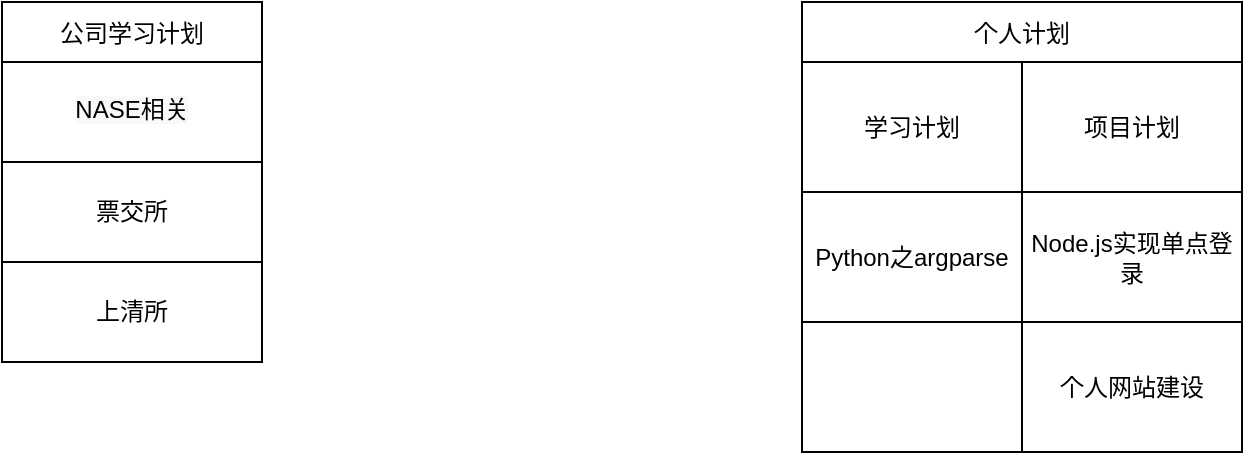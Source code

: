 <mxfile version="20.3.0" type="github" pages="3">
  <diagram id="Jw9HLEhtM-H6NixcfuZA" name="总览">
    <mxGraphModel dx="1038" dy="579" grid="1" gridSize="10" guides="1" tooltips="1" connect="1" arrows="1" fold="1" page="1" pageScale="1" pageWidth="827" pageHeight="1169" math="0" shadow="0">
      <root>
        <mxCell id="0" />
        <mxCell id="1" parent="0" />
        <mxCell id="-Q4PbEb4LlJR933DUh8T-6" value="公司学习计划" style="shape=table;startSize=30;container=1;collapsible=0;childLayout=tableLayout;" vertex="1" parent="1">
          <mxGeometry x="100" y="80" width="130" height="180" as="geometry" />
        </mxCell>
        <mxCell id="-Q4PbEb4LlJR933DUh8T-7" value="" style="shape=tableRow;horizontal=0;startSize=0;swimlaneHead=0;swimlaneBody=0;top=0;left=0;bottom=0;right=0;collapsible=0;dropTarget=0;fillColor=none;points=[[0,0.5],[1,0.5]];portConstraint=eastwest;" vertex="1" parent="-Q4PbEb4LlJR933DUh8T-6">
          <mxGeometry y="30" width="130" height="50" as="geometry" />
        </mxCell>
        <mxCell id="-Q4PbEb4LlJR933DUh8T-8" value="&#xa;&lt;span style=&quot;color: rgb(0, 0, 0); font-family: Helvetica; font-size: 12px; font-style: normal; font-variant-ligatures: normal; font-variant-caps: normal; font-weight: 400; letter-spacing: normal; orphans: 2; text-align: center; text-indent: 0px; text-transform: none; widows: 2; word-spacing: 0px; -webkit-text-stroke-width: 0px; background-color: rgb(248, 249, 250); text-decoration-thickness: initial; text-decoration-style: initial; text-decoration-color: initial; float: none; display: inline !important;&quot;&gt;NASE相关&lt;/span&gt;&#xa;&#xa;" style="shape=partialRectangle;html=1;whiteSpace=wrap;connectable=0;overflow=hidden;fillColor=none;top=0;left=0;bottom=0;right=0;pointerEvents=1;" vertex="1" parent="-Q4PbEb4LlJR933DUh8T-7">
          <mxGeometry width="130" height="50" as="geometry">
            <mxRectangle width="130" height="50" as="alternateBounds" />
          </mxGeometry>
        </mxCell>
        <mxCell id="pl5yGFILm9noBI1Rg3r3-1" style="shape=tableRow;horizontal=0;startSize=0;swimlaneHead=0;swimlaneBody=0;top=0;left=0;bottom=0;right=0;collapsible=0;dropTarget=0;fillColor=none;points=[[0,0.5],[1,0.5]];portConstraint=eastwest;" vertex="1" parent="-Q4PbEb4LlJR933DUh8T-6">
          <mxGeometry y="80" width="130" height="50" as="geometry" />
        </mxCell>
        <mxCell id="pl5yGFILm9noBI1Rg3r3-2" value="票交所" style="shape=partialRectangle;html=1;whiteSpace=wrap;connectable=0;overflow=hidden;fillColor=none;top=0;left=0;bottom=0;right=0;pointerEvents=1;" vertex="1" parent="pl5yGFILm9noBI1Rg3r3-1">
          <mxGeometry width="130" height="50" as="geometry">
            <mxRectangle width="130" height="50" as="alternateBounds" />
          </mxGeometry>
        </mxCell>
        <mxCell id="pl5yGFILm9noBI1Rg3r3-3" style="shape=tableRow;horizontal=0;startSize=0;swimlaneHead=0;swimlaneBody=0;top=0;left=0;bottom=0;right=0;collapsible=0;dropTarget=0;fillColor=none;points=[[0,0.5],[1,0.5]];portConstraint=eastwest;" vertex="1" parent="-Q4PbEb4LlJR933DUh8T-6">
          <mxGeometry y="130" width="130" height="50" as="geometry" />
        </mxCell>
        <mxCell id="pl5yGFILm9noBI1Rg3r3-4" value="上清所" style="shape=partialRectangle;html=1;whiteSpace=wrap;connectable=0;overflow=hidden;fillColor=none;top=0;left=0;bottom=0;right=0;pointerEvents=1;" vertex="1" parent="pl5yGFILm9noBI1Rg3r3-3">
          <mxGeometry width="130" height="50" as="geometry">
            <mxRectangle width="130" height="50" as="alternateBounds" />
          </mxGeometry>
        </mxCell>
        <mxCell id="-Q4PbEb4LlJR933DUh8T-9" value="个人计划" style="shape=table;startSize=30;container=1;collapsible=0;childLayout=tableLayout;" vertex="1" parent="1">
          <mxGeometry x="500" y="80" width="220" height="225" as="geometry" />
        </mxCell>
        <mxCell id="-Q4PbEb4LlJR933DUh8T-10" value="" style="shape=tableRow;horizontal=0;startSize=0;swimlaneHead=0;swimlaneBody=0;top=0;left=0;bottom=0;right=0;collapsible=0;dropTarget=0;fillColor=none;points=[[0,0.5],[1,0.5]];portConstraint=eastwest;" vertex="1" parent="-Q4PbEb4LlJR933DUh8T-9">
          <mxGeometry y="30" width="220" height="65" as="geometry" />
        </mxCell>
        <mxCell id="-Q4PbEb4LlJR933DUh8T-11" value="学习计划" style="shape=partialRectangle;html=1;whiteSpace=wrap;connectable=0;overflow=hidden;fillColor=none;top=0;left=0;bottom=0;right=0;pointerEvents=1;" vertex="1" parent="-Q4PbEb4LlJR933DUh8T-10">
          <mxGeometry width="110" height="65" as="geometry">
            <mxRectangle width="110" height="65" as="alternateBounds" />
          </mxGeometry>
        </mxCell>
        <mxCell id="-Q4PbEb4LlJR933DUh8T-12" value="项目计划" style="shape=partialRectangle;html=1;whiteSpace=wrap;connectable=0;overflow=hidden;fillColor=none;top=0;left=0;bottom=0;right=0;pointerEvents=1;" vertex="1" parent="-Q4PbEb4LlJR933DUh8T-10">
          <mxGeometry x="110" width="110" height="65" as="geometry">
            <mxRectangle width="110" height="65" as="alternateBounds" />
          </mxGeometry>
        </mxCell>
        <mxCell id="-Q4PbEb4LlJR933DUh8T-13" value="" style="shape=tableRow;horizontal=0;startSize=0;swimlaneHead=0;swimlaneBody=0;top=0;left=0;bottom=0;right=0;collapsible=0;dropTarget=0;fillColor=none;points=[[0,0.5],[1,0.5]];portConstraint=eastwest;" vertex="1" parent="-Q4PbEb4LlJR933DUh8T-9">
          <mxGeometry y="95" width="220" height="65" as="geometry" />
        </mxCell>
        <mxCell id="-Q4PbEb4LlJR933DUh8T-14" value="Python之argparse" style="shape=partialRectangle;html=1;whiteSpace=wrap;connectable=0;overflow=hidden;fillColor=none;top=0;left=0;bottom=0;right=0;pointerEvents=1;" vertex="1" parent="-Q4PbEb4LlJR933DUh8T-13">
          <mxGeometry width="110" height="65" as="geometry">
            <mxRectangle width="110" height="65" as="alternateBounds" />
          </mxGeometry>
        </mxCell>
        <mxCell id="-Q4PbEb4LlJR933DUh8T-15" value="Node.js实现单点登录" style="shape=partialRectangle;html=1;whiteSpace=wrap;connectable=0;overflow=hidden;fillColor=none;top=0;left=0;bottom=0;right=0;pointerEvents=1;" vertex="1" parent="-Q4PbEb4LlJR933DUh8T-13">
          <mxGeometry x="110" width="110" height="65" as="geometry">
            <mxRectangle width="110" height="65" as="alternateBounds" />
          </mxGeometry>
        </mxCell>
        <mxCell id="-Q4PbEb4LlJR933DUh8T-16" style="shape=tableRow;horizontal=0;startSize=0;swimlaneHead=0;swimlaneBody=0;top=0;left=0;bottom=0;right=0;collapsible=0;dropTarget=0;fillColor=none;points=[[0,0.5],[1,0.5]];portConstraint=eastwest;" vertex="1" parent="-Q4PbEb4LlJR933DUh8T-9">
          <mxGeometry y="160" width="220" height="65" as="geometry" />
        </mxCell>
        <mxCell id="-Q4PbEb4LlJR933DUh8T-17" style="shape=partialRectangle;html=1;whiteSpace=wrap;connectable=0;overflow=hidden;fillColor=none;top=0;left=0;bottom=0;right=0;pointerEvents=1;" vertex="1" parent="-Q4PbEb4LlJR933DUh8T-16">
          <mxGeometry width="110" height="65" as="geometry">
            <mxRectangle width="110" height="65" as="alternateBounds" />
          </mxGeometry>
        </mxCell>
        <mxCell id="-Q4PbEb4LlJR933DUh8T-18" value="个人网站建设" style="shape=partialRectangle;html=1;whiteSpace=wrap;connectable=0;overflow=hidden;fillColor=none;top=0;left=0;bottom=0;right=0;pointerEvents=1;" vertex="1" parent="-Q4PbEb4LlJR933DUh8T-16">
          <mxGeometry x="110" width="110" height="65" as="geometry">
            <mxRectangle width="110" height="65" as="alternateBounds" />
          </mxGeometry>
        </mxCell>
      </root>
    </mxGraphModel>
  </diagram>
  <diagram id="SnZzHuHroEWOHU5pDWOy" name="NASE相关">
    <mxGraphModel dx="1038" dy="579" grid="1" gridSize="10" guides="1" tooltips="1" connect="1" arrows="1" fold="1" page="1" pageScale="1" pageWidth="827" pageHeight="1169" math="0" shadow="0">
      <root>
        <mxCell id="0" />
        <mxCell id="1" parent="0" />
        <mxCell id="3Q0mUgDl-Ia8Ntp3xX22-26" value="NASE学习计划" style="shape=table;startSize=30;container=1;collapsible=0;childLayout=tableLayout;" vertex="1" parent="1">
          <mxGeometry x="210" y="30" width="360" height="210" as="geometry" />
        </mxCell>
        <mxCell id="3Q0mUgDl-Ia8Ntp3xX22-27" value="" style="shape=tableRow;horizontal=0;startSize=0;swimlaneHead=0;swimlaneBody=0;top=0;left=0;bottom=0;right=0;collapsible=0;dropTarget=0;fillColor=none;points=[[0,0.5],[1,0.5]];portConstraint=eastwest;" vertex="1" parent="3Q0mUgDl-Ia8Ntp3xX22-26">
          <mxGeometry y="30" width="360" height="30" as="geometry" />
        </mxCell>
        <mxCell id="3Q0mUgDl-Ia8Ntp3xX22-33" value="知识点列表" style="shape=partialRectangle;html=1;whiteSpace=wrap;connectable=0;overflow=hidden;fillColor=none;top=0;left=0;bottom=0;right=0;pointerEvents=1;" vertex="1" parent="3Q0mUgDl-Ia8Ntp3xX22-27">
          <mxGeometry width="120" height="30" as="geometry">
            <mxRectangle width="120" height="30" as="alternateBounds" />
          </mxGeometry>
        </mxCell>
        <mxCell id="3Q0mUgDl-Ia8Ntp3xX22-28" value="完成情况" style="shape=partialRectangle;html=1;whiteSpace=wrap;connectable=0;overflow=hidden;fillColor=none;top=0;left=0;bottom=0;right=0;pointerEvents=1;" vertex="1" parent="3Q0mUgDl-Ia8Ntp3xX22-27">
          <mxGeometry x="120" width="120" height="30" as="geometry">
            <mxRectangle width="120" height="30" as="alternateBounds" />
          </mxGeometry>
        </mxCell>
        <mxCell id="3Q0mUgDl-Ia8Ntp3xX22-29" value="备注" style="shape=partialRectangle;html=1;whiteSpace=wrap;connectable=0;overflow=hidden;fillColor=none;top=0;left=0;bottom=0;right=0;pointerEvents=1;" vertex="1" parent="3Q0mUgDl-Ia8Ntp3xX22-27">
          <mxGeometry x="240" width="120" height="30" as="geometry">
            <mxRectangle width="120" height="30" as="alternateBounds" />
          </mxGeometry>
        </mxCell>
        <mxCell id="3Q0mUgDl-Ia8Ntp3xX22-30" value="" style="shape=tableRow;horizontal=0;startSize=0;swimlaneHead=0;swimlaneBody=0;top=0;left=0;bottom=0;right=0;collapsible=0;dropTarget=0;fillColor=none;points=[[0,0.5],[1,0.5]];portConstraint=eastwest;" vertex="1" parent="3Q0mUgDl-Ia8Ntp3xX22-26">
          <mxGeometry y="60" width="360" height="75" as="geometry" />
        </mxCell>
        <mxCell id="3Q0mUgDl-Ia8Ntp3xX22-34" value="白皮书" style="shape=partialRectangle;html=1;whiteSpace=wrap;connectable=0;overflow=hidden;fillColor=none;top=0;left=0;bottom=0;right=0;pointerEvents=1;" vertex="1" parent="3Q0mUgDl-Ia8Ntp3xX22-30">
          <mxGeometry width="120" height="75" as="geometry">
            <mxRectangle width="120" height="75" as="alternateBounds" />
          </mxGeometry>
        </mxCell>
        <mxCell id="3Q0mUgDl-Ia8Ntp3xX22-31" value="" style="shape=partialRectangle;html=1;whiteSpace=wrap;connectable=0;overflow=hidden;fillColor=none;top=0;left=0;bottom=0;right=0;pointerEvents=1;" vertex="1" parent="3Q0mUgDl-Ia8Ntp3xX22-30">
          <mxGeometry x="120" width="120" height="75" as="geometry">
            <mxRectangle width="120" height="75" as="alternateBounds" />
          </mxGeometry>
        </mxCell>
        <mxCell id="3Q0mUgDl-Ia8Ntp3xX22-32" value="" style="shape=partialRectangle;html=1;whiteSpace=wrap;connectable=0;overflow=hidden;fillColor=none;top=0;left=0;bottom=0;right=0;pointerEvents=1;" vertex="1" parent="3Q0mUgDl-Ia8Ntp3xX22-30">
          <mxGeometry x="240" width="120" height="75" as="geometry">
            <mxRectangle width="120" height="75" as="alternateBounds" />
          </mxGeometry>
        </mxCell>
        <mxCell id="q2Q2dkVJCsQNJZSemYCj-1" style="shape=tableRow;horizontal=0;startSize=0;swimlaneHead=0;swimlaneBody=0;top=0;left=0;bottom=0;right=0;collapsible=0;dropTarget=0;fillColor=none;points=[[0,0.5],[1,0.5]];portConstraint=eastwest;" vertex="1" parent="3Q0mUgDl-Ia8Ntp3xX22-26">
          <mxGeometry y="135" width="360" height="75" as="geometry" />
        </mxCell>
        <mxCell id="q2Q2dkVJCsQNJZSemYCj-2" value="用户手册" style="shape=partialRectangle;html=1;whiteSpace=wrap;connectable=0;overflow=hidden;fillColor=none;top=0;left=0;bottom=0;right=0;pointerEvents=1;" vertex="1" parent="q2Q2dkVJCsQNJZSemYCj-1">
          <mxGeometry width="120" height="75" as="geometry">
            <mxRectangle width="120" height="75" as="alternateBounds" />
          </mxGeometry>
        </mxCell>
        <mxCell id="q2Q2dkVJCsQNJZSemYCj-3" style="shape=partialRectangle;html=1;whiteSpace=wrap;connectable=0;overflow=hidden;fillColor=none;top=0;left=0;bottom=0;right=0;pointerEvents=1;" vertex="1" parent="q2Q2dkVJCsQNJZSemYCj-1">
          <mxGeometry x="120" width="120" height="75" as="geometry">
            <mxRectangle width="120" height="75" as="alternateBounds" />
          </mxGeometry>
        </mxCell>
        <mxCell id="q2Q2dkVJCsQNJZSemYCj-4" style="shape=partialRectangle;html=1;whiteSpace=wrap;connectable=0;overflow=hidden;fillColor=none;top=0;left=0;bottom=0;right=0;pointerEvents=1;" vertex="1" parent="q2Q2dkVJCsQNJZSemYCj-1">
          <mxGeometry x="240" width="120" height="75" as="geometry">
            <mxRectangle width="120" height="75" as="alternateBounds" />
          </mxGeometry>
        </mxCell>
      </root>
    </mxGraphModel>
  </diagram>
  <diagram id="ScoL-kxuymOt9wukGSlU" name="票交所">
    <mxGraphModel dx="1038" dy="579" grid="1" gridSize="10" guides="1" tooltips="1" connect="1" arrows="1" fold="1" page="1" pageScale="1" pageWidth="827" pageHeight="1169" math="0" shadow="0">
      <root>
        <mxCell id="0" />
        <mxCell id="1" parent="0" />
        <mxCell id="lXv5MtnELed1IkGwdSNJ-1" value="配置说明" style="text;html=1;align=center;verticalAlign=middle;resizable=0;points=[];autosize=1;strokeColor=none;fillColor=none;" vertex="1" parent="1">
          <mxGeometry x="35" y="45" width="70" height="30" as="geometry" />
        </mxCell>
        <mxCell id="lXv5MtnELed1IkGwdSNJ-2" value="" style="shape=table;startSize=0;container=1;collapsible=0;childLayout=tableLayout;" vertex="1" parent="1">
          <mxGeometry x="89" y="140" width="650" height="300" as="geometry" />
        </mxCell>
        <mxCell id="lXv5MtnELed1IkGwdSNJ-3" value="" style="shape=tableRow;horizontal=0;startSize=0;swimlaneHead=0;swimlaneBody=0;top=0;left=0;bottom=0;right=0;collapsible=0;dropTarget=0;fillColor=none;points=[[0,0.5],[1,0.5]];portConstraint=eastwest;" vertex="1" parent="lXv5MtnELed1IkGwdSNJ-2">
          <mxGeometry width="650" height="76" as="geometry" />
        </mxCell>
        <mxCell id="lXv5MtnELed1IkGwdSNJ-4" value="硬件型号" style="shape=partialRectangle;html=1;whiteSpace=wrap;connectable=0;overflow=hidden;fillColor=none;top=0;left=0;bottom=0;right=0;pointerEvents=1;" vertex="1" parent="lXv5MtnELed1IkGwdSNJ-3">
          <mxGeometry width="150" height="76" as="geometry">
            <mxRectangle width="150" height="76" as="alternateBounds" />
          </mxGeometry>
        </mxCell>
        <mxCell id="lXv5MtnELed1IkGwdSNJ-5" value="软件版本" style="shape=partialRectangle;html=1;whiteSpace=wrap;connectable=0;overflow=hidden;fillColor=none;top=0;left=0;bottom=0;right=0;pointerEvents=1;" vertex="1" parent="lXv5MtnELed1IkGwdSNJ-3">
          <mxGeometry x="150" width="340" height="76" as="geometry">
            <mxRectangle width="340" height="76" as="alternateBounds" />
          </mxGeometry>
        </mxCell>
        <mxCell id="lXv5MtnELed1IkGwdSNJ-12" value="配置方法" style="shape=partialRectangle;html=1;whiteSpace=wrap;connectable=0;overflow=hidden;fillColor=none;top=0;left=0;bottom=0;right=0;pointerEvents=1;" vertex="1" parent="lXv5MtnELed1IkGwdSNJ-3">
          <mxGeometry x="490" width="160" height="76" as="geometry">
            <mxRectangle width="160" height="76" as="alternateBounds" />
          </mxGeometry>
        </mxCell>
        <mxCell id="lXv5MtnELed1IkGwdSNJ-6" value="" style="shape=tableRow;horizontal=0;startSize=0;swimlaneHead=0;swimlaneBody=0;top=0;left=0;bottom=0;right=0;collapsible=0;dropTarget=0;fillColor=none;points=[[0,0.5],[1,0.5]];portConstraint=eastwest;" vertex="1" parent="lXv5MtnELed1IkGwdSNJ-2">
          <mxGeometry y="76" width="650" height="74" as="geometry" />
        </mxCell>
        <mxCell id="lXv5MtnELed1IkGwdSNJ-7" value="NetSign-J" style="shape=partialRectangle;html=1;whiteSpace=wrap;connectable=0;overflow=hidden;fillColor=none;top=0;left=0;bottom=0;right=0;pointerEvents=1;" vertex="1" parent="lXv5MtnELed1IkGwdSNJ-6">
          <mxGeometry width="150" height="74" as="geometry">
            <mxRectangle width="150" height="74" as="alternateBounds" />
          </mxGeometry>
        </mxCell>
        <mxCell id="lXv5MtnELed1IkGwdSNJ-8" value="&lt;span style=&quot;font-size:12.0pt;font-family:&lt;br/&gt;&amp;quot;Arial&amp;quot;,sans-serif;mso-fareast-font-family:宋体;mso-fareast-theme-font:minor-fareast;&lt;br/&gt;mso-font-kerning:1.0pt;mso-ansi-language:EN-US;mso-fareast-language:ZH-CN;&lt;br/&gt;mso-bidi-language:AR-SA&quot; lang=&quot;EN-US&quot;&gt;SHCPE3.1_NetSignServer5.6.50.2_patch1.0-full&lt;/span&gt;" style="shape=partialRectangle;html=1;whiteSpace=wrap;connectable=0;overflow=hidden;fillColor=none;top=0;left=0;bottom=0;right=0;pointerEvents=1;" vertex="1" parent="lXv5MtnELed1IkGwdSNJ-6">
          <mxGeometry x="150" width="340" height="74" as="geometry">
            <mxRectangle width="340" height="74" as="alternateBounds" />
          </mxGeometry>
        </mxCell>
        <mxCell id="lXv5MtnELed1IkGwdSNJ-13" value="通过&lt;font color=&quot;#ff0000&quot;&gt;产生证书请求&lt;/font&gt;方式，产生非对称密钥" style="shape=partialRectangle;html=1;whiteSpace=wrap;connectable=0;overflow=hidden;fillColor=none;top=0;left=0;bottom=0;right=0;pointerEvents=1;" vertex="1" parent="lXv5MtnELed1IkGwdSNJ-6">
          <mxGeometry x="490" width="160" height="74" as="geometry">
            <mxRectangle width="160" height="74" as="alternateBounds" />
          </mxGeometry>
        </mxCell>
        <mxCell id="lXv5MtnELed1IkGwdSNJ-15" style="shape=tableRow;horizontal=0;startSize=0;swimlaneHead=0;swimlaneBody=0;top=0;left=0;bottom=0;right=0;collapsible=0;dropTarget=0;fillColor=none;points=[[0,0.5],[1,0.5]];portConstraint=eastwest;" vertex="1" parent="lXv5MtnELed1IkGwdSNJ-2">
          <mxGeometry y="150" width="650" height="74" as="geometry" />
        </mxCell>
        <mxCell id="lXv5MtnELed1IkGwdSNJ-16" value="NetSign-J" style="shape=partialRectangle;html=1;whiteSpace=wrap;connectable=0;overflow=hidden;fillColor=none;top=0;left=0;bottom=0;right=0;pointerEvents=1;" vertex="1" parent="lXv5MtnELed1IkGwdSNJ-15">
          <mxGeometry width="150" height="74" as="geometry">
            <mxRectangle width="150" height="74" as="alternateBounds" />
          </mxGeometry>
        </mxCell>
        <mxCell id="lXv5MtnELed1IkGwdSNJ-17" value="&lt;span style=&quot;font-size:12.0pt;font-family:&lt;br/&gt;&amp;quot;Arial&amp;quot;,sans-serif;mso-fareast-font-family:宋体;mso-fareast-theme-font:minor-fareast;&lt;br/&gt;mso-font-kerning:1.0pt;mso-ansi-language:EN-US;mso-fareast-language:ZH-CN;&lt;br/&gt;mso-bidi-language:AR-SA&quot; lang=&quot;EN-US&quot;&gt;CCBC_SHCPE1.1_NetSignServer5.5.40.16_patch2.0-full&lt;/span&gt;" style="shape=partialRectangle;html=1;whiteSpace=wrap;connectable=0;overflow=hidden;fillColor=none;top=0;left=0;bottom=0;right=0;pointerEvents=1;" vertex="1" parent="lXv5MtnELed1IkGwdSNJ-15">
          <mxGeometry x="150" width="340" height="74" as="geometry">
            <mxRectangle width="340" height="74" as="alternateBounds" />
          </mxGeometry>
        </mxCell>
        <mxCell id="lXv5MtnELed1IkGwdSNJ-18" value="&lt;p style=&quot;text-indent:21.0pt;line-height:150%&quot; class=&quot;MsoNormal&quot;&gt;通过&lt;font color=&quot;#ff3333&quot;&gt;密钥对配置&lt;/font&gt;方式产生非对称密钥对，接口传密钥标签导出公钥。&lt;span style=&quot;font-size:12.0pt;line-height:150%;font-family:&amp;quot;Arial&amp;quot;,sans-serif&quot; lang=&quot;EN-US&quot;&gt;&lt;/span&gt;&lt;/p&gt;" style="shape=partialRectangle;html=1;whiteSpace=wrap;connectable=0;overflow=hidden;fillColor=none;top=0;left=0;bottom=0;right=0;pointerEvents=1;" vertex="1" parent="lXv5MtnELed1IkGwdSNJ-15">
          <mxGeometry x="490" width="160" height="74" as="geometry">
            <mxRectangle width="160" height="74" as="alternateBounds" />
          </mxGeometry>
        </mxCell>
        <mxCell id="lXv5MtnELed1IkGwdSNJ-9" value="" style="shape=tableRow;horizontal=0;startSize=0;swimlaneHead=0;swimlaneBody=0;top=0;left=0;bottom=0;right=0;collapsible=0;dropTarget=0;fillColor=none;points=[[0,0.5],[1,0.5]];portConstraint=eastwest;" vertex="1" parent="lXv5MtnELed1IkGwdSNJ-2">
          <mxGeometry y="224" width="650" height="76" as="geometry" />
        </mxCell>
        <mxCell id="lXv5MtnELed1IkGwdSNJ-10" value="NetSign-XE" style="shape=partialRectangle;html=1;whiteSpace=wrap;connectable=0;overflow=hidden;fillColor=none;top=0;left=0;bottom=0;right=0;pointerEvents=1;" vertex="1" parent="lXv5MtnELed1IkGwdSNJ-9">
          <mxGeometry width="150" height="76" as="geometry">
            <mxRectangle width="150" height="76" as="alternateBounds" />
          </mxGeometry>
        </mxCell>
        <mxCell id="lXv5MtnELed1IkGwdSNJ-11" value="&lt;span style=&quot;font-size:12.0pt;font-family:&lt;br/&gt;&amp;quot;Arial&amp;quot;,sans-serif;mso-fareast-font-family:宋体;mso-fareast-theme-font:minor-fareast;&lt;br/&gt;mso-font-kerning:1.0pt;mso-ansi-language:EN-US;mso-fareast-language:ZH-CN;&lt;br/&gt;mso-bidi-language:AR-SA&quot; lang=&quot;EN-US&quot;&gt;XE&lt;/span&gt;&lt;span style=&quot;font-size:12.0pt;font-family:&lt;br/&gt;宋体;mso-ascii-font-family:Arial;mso-fareast-theme-font:minor-fareast;mso-hansi-font-family:&lt;br/&gt;Arial;mso-bidi-font-family:Arial;mso-font-kerning:1.0pt;mso-ansi-language:EN-US;&lt;br/&gt;mso-fareast-language:ZH-CN;mso-bidi-language:AR-SA&quot;&gt;型号为签名验签和票价所报文加解密二合一功能型号&lt;/span&gt;" style="shape=partialRectangle;html=1;whiteSpace=wrap;connectable=0;overflow=hidden;fillColor=none;top=0;left=0;bottom=0;right=0;pointerEvents=1;" vertex="1" parent="lXv5MtnELed1IkGwdSNJ-9">
          <mxGeometry x="150" width="340" height="76" as="geometry">
            <mxRectangle width="340" height="76" as="alternateBounds" />
          </mxGeometry>
        </mxCell>
        <mxCell id="lXv5MtnELed1IkGwdSNJ-14" value="1. 申请国米双证&lt;br&gt;2. 金融机构列表导入票交公钥证书&lt;br&gt;3. 多台签名服务配置同步（资源同步配置）" style="shape=partialRectangle;html=1;whiteSpace=wrap;connectable=0;overflow=hidden;fillColor=none;top=0;left=0;bottom=0;right=0;pointerEvents=1;" vertex="1" parent="lXv5MtnELed1IkGwdSNJ-9">
          <mxGeometry x="490" width="160" height="76" as="geometry">
            <mxRectangle width="160" height="76" as="alternateBounds" />
          </mxGeometry>
        </mxCell>
        <mxCell id="lXv5MtnELed1IkGwdSNJ-20" value="&lt;h1&gt;&lt;/h1&gt;&lt;span style=&quot;font-family: Arial, sans-serif; font-size: 16px;&quot;&gt;&lt;b&gt;NetSign-J&lt;/b&gt;&lt;br&gt;&lt;/span&gt;&lt;p&gt;&lt;span style=&quot;font-size:12.0pt;&lt;br/&gt;font-family:宋体;mso-ascii-font-family:Arial;mso-hansi-font-family:Arial;&lt;br/&gt;mso-bidi-font-family:Arial;mso-font-kerning:1.0pt;mso-ansi-language:EN-US;&lt;br/&gt;mso-fareast-language:ZH-CN;mso-bidi-language:AR-SA;mso-bidi-font-weight:bold&quot;&gt;仅支持票交报文加解密功能&lt;/span&gt;.&lt;/p&gt;" style="text;html=1;strokeColor=none;fillColor=none;spacing=5;spacingTop=-20;whiteSpace=wrap;overflow=hidden;rounded=0;fontColor=#FF3333;" vertex="1" parent="1">
          <mxGeometry x="70" y="465" width="190" height="65" as="geometry" />
        </mxCell>
        <mxCell id="lXv5MtnELed1IkGwdSNJ-21" value="&lt;h1&gt;&lt;/h1&gt;&lt;span style=&quot;font-family: Arial, sans-serif; font-size: 16px;&quot;&gt;&lt;b&gt;NetSign-XE&lt;/b&gt;&lt;br&gt;&lt;/span&gt;&lt;p&gt;&lt;span style=&quot;font-size:12.0pt;font-family:宋体;&lt;br/&gt;mso-ascii-font-family:Arial;mso-fareast-theme-font:minor-fareast;mso-hansi-font-family:&lt;br/&gt;Arial;mso-bidi-font-family:Arial;mso-font-kerning:1.0pt;mso-ansi-language:EN-US;&lt;br/&gt;mso-fareast-language:ZH-CN;mso-bidi-language:AR-SA&quot;&gt;比&lt;/span&gt;&lt;span style=&quot;font-size:12.0pt;font-family:&amp;quot;Arial&amp;quot;,sans-serif;mso-fareast-font-family:&lt;br/&gt;宋体;mso-fareast-theme-font:minor-fareast;mso-font-kerning:1.0pt;mso-ansi-language:&lt;br/&gt;EN-US;mso-fareast-language:ZH-CN;mso-bidi-language:AR-SA&quot; lang=&quot;EN-US&quot;&gt;NetSign-J&lt;/span&gt;&lt;span style=&quot;font-size:12.0pt;font-family:宋体;mso-ascii-font-family:Arial;mso-fareast-theme-font:&lt;br/&gt;minor-fareast;mso-hansi-font-family:Arial;mso-bidi-font-family:Arial;&lt;br/&gt;mso-font-kerning:1.0pt;mso-ansi-language:EN-US;mso-fareast-language:ZH-CN;&lt;br/&gt;mso-bidi-language:AR-SA&quot;&gt;多一块签名验签服务配置&lt;/span&gt;&lt;br&gt;&lt;/p&gt;" style="text;html=1;strokeColor=none;fillColor=none;spacing=5;spacingTop=-20;whiteSpace=wrap;overflow=hidden;rounded=0;fontColor=#FF3333;" vertex="1" parent="1">
          <mxGeometry x="280" y="465" width="190" height="65" as="geometry" />
        </mxCell>
      </root>
    </mxGraphModel>
  </diagram>
</mxfile>
